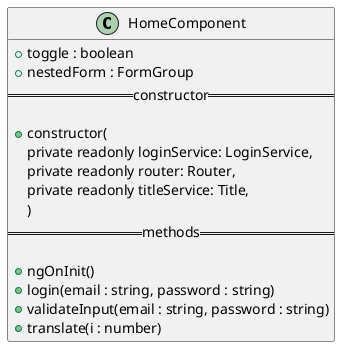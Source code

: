 @startuml HomeComponent diagram
class HomeComponent {
  + toggle : boolean
  + nestedForm : FormGroup
  ==constructor==

  + constructor(
    private readonly loginService: LoginService,
    private readonly router: Router,
    private readonly titleService: Title,
  )
  ==methods==

  + ngOnInit()
  + login(email : string, password : string)
  + validateInput(email : string, password : string)
  + translate(i : number)
}
@enduml
